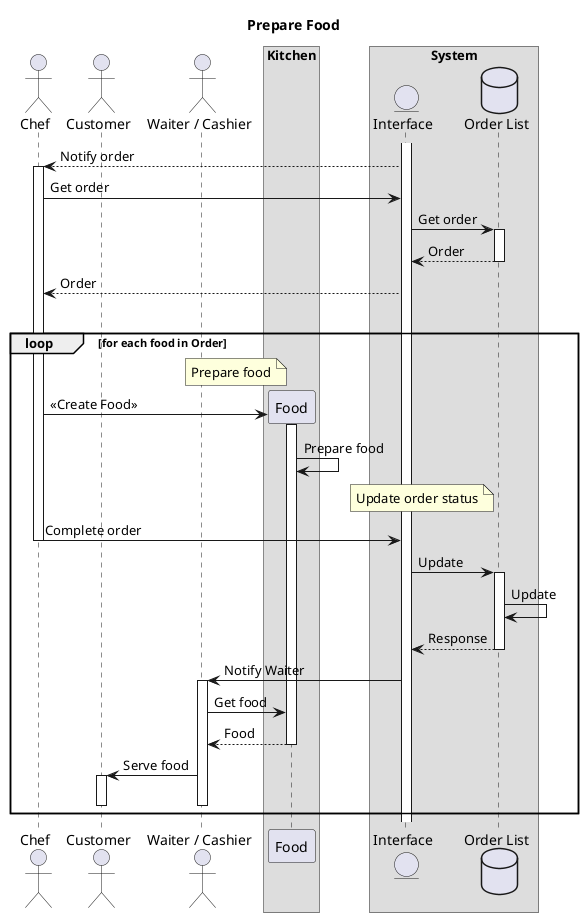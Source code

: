 @startuml Prepare Food

title Prepare Food

actor Chef
actor Customer
actor "Waiter / Cashier" as Useless
box Kitchen
    participant Food
end box
box System
    entity Interface
    database "Order List" as Orders
end box

activate Interface
Interface --> Chef ++ : Notify order 
Chef -> Interface: Get order
Interface -> Orders ++ : Get order
return Order
Interface --> Chef: Order

|||

loop for each food in Order
    note left Food: Prepare food
    Chef -> Food ** : <<Create Food>>
    activate Food
    Food -> Food: Prepare food

    note left Orders: Update order status
    Chef -> Interface -- : Complete order
    Interface -> Orders ++ : Update
    Orders -> Orders: Update
    return Response

    Interface -> Useless ++ : Notify Waiter

    Useless -> Food: Get food
    Food --> Useless -- : Food

    Useless -> Customer ++ : Serve food
    deactivate Useless
    deactivate Customer
end

@enduml